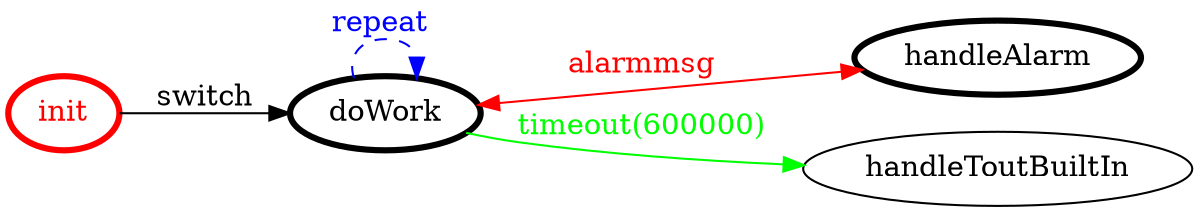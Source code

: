 /*
*
* A GraphViz DOT FSM description 
* Please use a GraphViz visualizer (like http://www.webgraphviz.com)
*  
*/

digraph finite_state_machine {
	rankdir=LR
	size="8,5"
	
	init [ color = red ][ fontcolor = red ][ penwidth = 3 ]
	handleAlarm [ color = black ][ fontcolor = black ][ penwidth = 3 ]
	doWork [ color = black ][ fontcolor = black ][ penwidth = 3 ]
	
	doWork -> handleAlarm [ label = "alarmmsg" ][ color = red ][ fontcolor = red ][ dir = both ]
	init -> doWork [ label = "switch" ][ color = black ][ fontcolor = black ]
	doWork -> doWork [ label = "repeat "][ style = dashed ][ color = blue ][ fontcolor = blue ]
	doWork -> handleToutBuiltIn [ label = "timeout(600000)" ][ color = green ][ fontcolor = green ]
}
